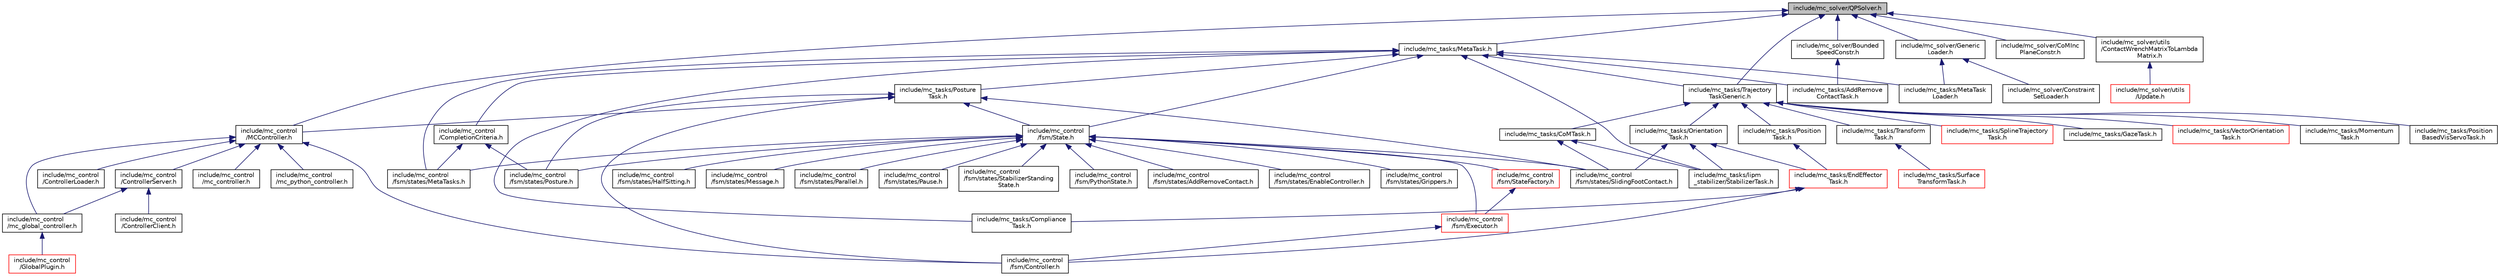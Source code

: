 digraph "include/mc_solver/QPSolver.h"
{
 // INTERACTIVE_SVG=YES
  edge [fontname="Helvetica",fontsize="10",labelfontname="Helvetica",labelfontsize="10"];
  node [fontname="Helvetica",fontsize="10",shape=record];
  Node73 [label="include/mc_solver/QPSolver.h",height=0.2,width=0.4,color="black", fillcolor="grey75", style="filled", fontcolor="black"];
  Node73 -> Node74 [dir="back",color="midnightblue",fontsize="10",style="solid",fontname="Helvetica"];
  Node74 [label="include/mc_tasks/MetaTask.h",height=0.2,width=0.4,color="black", fillcolor="white", style="filled",URL="$MetaTask_8h.html"];
  Node74 -> Node75 [dir="back",color="midnightblue",fontsize="10",style="solid",fontname="Helvetica"];
  Node75 [label="include/mc_control\l/CompletionCriteria.h",height=0.2,width=0.4,color="black", fillcolor="white", style="filled",URL="$CompletionCriteria_8h.html"];
  Node75 -> Node76 [dir="back",color="midnightblue",fontsize="10",style="solid",fontname="Helvetica"];
  Node76 [label="include/mc_control\l/fsm/states/MetaTasks.h",height=0.2,width=0.4,color="black", fillcolor="white", style="filled",URL="$MetaTasks_8h.html"];
  Node75 -> Node77 [dir="back",color="midnightblue",fontsize="10",style="solid",fontname="Helvetica"];
  Node77 [label="include/mc_control\l/fsm/states/Posture.h",height=0.2,width=0.4,color="black", fillcolor="white", style="filled",URL="$Posture_8h.html"];
  Node74 -> Node78 [dir="back",color="midnightblue",fontsize="10",style="solid",fontname="Helvetica"];
  Node78 [label="include/mc_tasks/Posture\lTask.h",height=0.2,width=0.4,color="black", fillcolor="white", style="filled",URL="$PostureTask_8h.html"];
  Node78 -> Node79 [dir="back",color="midnightblue",fontsize="10",style="solid",fontname="Helvetica"];
  Node79 [label="include/mc_control\l/MCController.h",height=0.2,width=0.4,color="black", fillcolor="white", style="filled",URL="$MCController_8h.html"];
  Node79 -> Node80 [dir="back",color="midnightblue",fontsize="10",style="solid",fontname="Helvetica"];
  Node80 [label="include/mc_control\l/ControllerServer.h",height=0.2,width=0.4,color="black", fillcolor="white", style="filled",URL="$ControllerServer_8h.html"];
  Node80 -> Node81 [dir="back",color="midnightblue",fontsize="10",style="solid",fontname="Helvetica"];
  Node81 [label="include/mc_control\l/ControllerClient.h",height=0.2,width=0.4,color="black", fillcolor="white", style="filled",URL="$ControllerClient_8h.html"];
  Node80 -> Node82 [dir="back",color="midnightblue",fontsize="10",style="solid",fontname="Helvetica"];
  Node82 [label="include/mc_control\l/mc_global_controller.h",height=0.2,width=0.4,color="black", fillcolor="white", style="filled",URL="$mc__global__controller_8h.html"];
  Node82 -> Node83 [dir="back",color="midnightblue",fontsize="10",style="solid",fontname="Helvetica"];
  Node83 [label="include/mc_control\l/GlobalPlugin.h",height=0.2,width=0.4,color="red", fillcolor="white", style="filled",URL="$GlobalPlugin_8h.html"];
  Node79 -> Node86 [dir="back",color="midnightblue",fontsize="10",style="solid",fontname="Helvetica"];
  Node86 [label="include/mc_control\l/ControllerLoader.h",height=0.2,width=0.4,color="black", fillcolor="white", style="filled",URL="$ControllerLoader_8h.html"];
  Node79 -> Node87 [dir="back",color="midnightblue",fontsize="10",style="solid",fontname="Helvetica"];
  Node87 [label="include/mc_control\l/fsm/Controller.h",height=0.2,width=0.4,color="black", fillcolor="white", style="filled",URL="$Controller_8h.html"];
  Node79 -> Node82 [dir="back",color="midnightblue",fontsize="10",style="solid",fontname="Helvetica"];
  Node79 -> Node88 [dir="back",color="midnightblue",fontsize="10",style="solid",fontname="Helvetica"];
  Node88 [label="include/mc_control\l/mc_controller.h",height=0.2,width=0.4,color="black", fillcolor="white", style="filled",URL="$mc__controller_8h.html"];
  Node79 -> Node89 [dir="back",color="midnightblue",fontsize="10",style="solid",fontname="Helvetica"];
  Node89 [label="include/mc_control\l/mc_python_controller.h",height=0.2,width=0.4,color="black", fillcolor="white", style="filled",URL="$mc__python__controller_8h.html"];
  Node78 -> Node90 [dir="back",color="midnightblue",fontsize="10",style="solid",fontname="Helvetica"];
  Node90 [label="include/mc_control\l/fsm/State.h",height=0.2,width=0.4,color="black", fillcolor="white", style="filled",URL="$State_8h.html"];
  Node90 -> Node91 [dir="back",color="midnightblue",fontsize="10",style="solid",fontname="Helvetica"];
  Node91 [label="include/mc_control\l/fsm/Executor.h",height=0.2,width=0.4,color="red", fillcolor="white", style="filled",URL="$Executor_8h.html"];
  Node91 -> Node87 [dir="back",color="midnightblue",fontsize="10",style="solid",fontname="Helvetica"];
  Node90 -> Node93 [dir="back",color="midnightblue",fontsize="10",style="solid",fontname="Helvetica"];
  Node93 [label="include/mc_control\l/fsm/StateFactory.h",height=0.2,width=0.4,color="red", fillcolor="white", style="filled",URL="$StateFactory_8h.html"];
  Node93 -> Node91 [dir="back",color="midnightblue",fontsize="10",style="solid",fontname="Helvetica"];
  Node90 -> Node95 [dir="back",color="midnightblue",fontsize="10",style="solid",fontname="Helvetica"];
  Node95 [label="include/mc_control\l/fsm/PythonState.h",height=0.2,width=0.4,color="black", fillcolor="white", style="filled",URL="$PythonState_8h.html"];
  Node90 -> Node96 [dir="back",color="midnightblue",fontsize="10",style="solid",fontname="Helvetica"];
  Node96 [label="include/mc_control\l/fsm/states/AddRemoveContact.h",height=0.2,width=0.4,color="black", fillcolor="white", style="filled",URL="$AddRemoveContact_8h.html"];
  Node90 -> Node97 [dir="back",color="midnightblue",fontsize="10",style="solid",fontname="Helvetica"];
  Node97 [label="include/mc_control\l/fsm/states/EnableController.h",height=0.2,width=0.4,color="black", fillcolor="white", style="filled",URL="$EnableController_8h.html"];
  Node90 -> Node98 [dir="back",color="midnightblue",fontsize="10",style="solid",fontname="Helvetica"];
  Node98 [label="include/mc_control\l/fsm/states/Grippers.h",height=0.2,width=0.4,color="black", fillcolor="white", style="filled",URL="$Grippers_8h.html"];
  Node90 -> Node99 [dir="back",color="midnightblue",fontsize="10",style="solid",fontname="Helvetica"];
  Node99 [label="include/mc_control\l/fsm/states/HalfSitting.h",height=0.2,width=0.4,color="black", fillcolor="white", style="filled",URL="$HalfSitting_8h.html"];
  Node90 -> Node100 [dir="back",color="midnightblue",fontsize="10",style="solid",fontname="Helvetica"];
  Node100 [label="include/mc_control\l/fsm/states/Message.h",height=0.2,width=0.4,color="black", fillcolor="white", style="filled",URL="$Message_8h.html"];
  Node90 -> Node76 [dir="back",color="midnightblue",fontsize="10",style="solid",fontname="Helvetica"];
  Node90 -> Node101 [dir="back",color="midnightblue",fontsize="10",style="solid",fontname="Helvetica"];
  Node101 [label="include/mc_control\l/fsm/states/Parallel.h",height=0.2,width=0.4,color="black", fillcolor="white", style="filled",URL="$Parallel_8h.html"];
  Node90 -> Node102 [dir="back",color="midnightblue",fontsize="10",style="solid",fontname="Helvetica"];
  Node102 [label="include/mc_control\l/fsm/states/Pause.h",height=0.2,width=0.4,color="black", fillcolor="white", style="filled",URL="$Pause_8h.html"];
  Node90 -> Node77 [dir="back",color="midnightblue",fontsize="10",style="solid",fontname="Helvetica"];
  Node90 -> Node103 [dir="back",color="midnightblue",fontsize="10",style="solid",fontname="Helvetica"];
  Node103 [label="include/mc_control\l/fsm/states/SlidingFootContact.h",height=0.2,width=0.4,color="black", fillcolor="white", style="filled",URL="$SlidingFootContact_8h.html"];
  Node90 -> Node104 [dir="back",color="midnightblue",fontsize="10",style="solid",fontname="Helvetica"];
  Node104 [label="include/mc_control\l/fsm/states/StabilizerStanding\lState.h",height=0.2,width=0.4,color="black", fillcolor="white", style="filled",URL="$StabilizerStandingState_8h.html"];
  Node78 -> Node87 [dir="back",color="midnightblue",fontsize="10",style="solid",fontname="Helvetica"];
  Node78 -> Node77 [dir="back",color="midnightblue",fontsize="10",style="solid",fontname="Helvetica"];
  Node78 -> Node103 [dir="back",color="midnightblue",fontsize="10",style="solid",fontname="Helvetica"];
  Node74 -> Node90 [dir="back",color="midnightblue",fontsize="10",style="solid",fontname="Helvetica"];
  Node74 -> Node105 [dir="back",color="midnightblue",fontsize="10",style="solid",fontname="Helvetica"];
  Node105 [label="include/mc_tasks/Trajectory\lTaskGeneric.h",height=0.2,width=0.4,color="black", fillcolor="white", style="filled",URL="$TrajectoryTaskGeneric_8h.html"];
  Node105 -> Node106 [dir="back",color="midnightblue",fontsize="10",style="solid",fontname="Helvetica"];
  Node106 [label="include/mc_tasks/Orientation\lTask.h",height=0.2,width=0.4,color="black", fillcolor="white", style="filled",URL="$OrientationTask_8h.html"];
  Node106 -> Node107 [dir="back",color="midnightblue",fontsize="10",style="solid",fontname="Helvetica"];
  Node107 [label="include/mc_tasks/EndEffector\lTask.h",height=0.2,width=0.4,color="red", fillcolor="white", style="filled",URL="$EndEffectorTask_8h.html"];
  Node107 -> Node87 [dir="back",color="midnightblue",fontsize="10",style="solid",fontname="Helvetica"];
  Node107 -> Node109 [dir="back",color="midnightblue",fontsize="10",style="solid",fontname="Helvetica"];
  Node109 [label="include/mc_tasks/Compliance\lTask.h",height=0.2,width=0.4,color="black", fillcolor="white", style="filled",URL="$ComplianceTask_8h.html"];
  Node106 -> Node103 [dir="back",color="midnightblue",fontsize="10",style="solid",fontname="Helvetica"];
  Node106 -> Node110 [dir="back",color="midnightblue",fontsize="10",style="solid",fontname="Helvetica"];
  Node110 [label="include/mc_tasks/lipm\l_stabilizer/StabilizerTask.h",height=0.2,width=0.4,color="black", fillcolor="white", style="filled",URL="$StabilizerTask_8h.html"];
  Node105 -> Node111 [dir="back",color="midnightblue",fontsize="10",style="solid",fontname="Helvetica"];
  Node111 [label="include/mc_tasks/Position\lTask.h",height=0.2,width=0.4,color="black", fillcolor="white", style="filled",URL="$PositionTask_8h.html"];
  Node111 -> Node107 [dir="back",color="midnightblue",fontsize="10",style="solid",fontname="Helvetica"];
  Node105 -> Node112 [dir="back",color="midnightblue",fontsize="10",style="solid",fontname="Helvetica"];
  Node112 [label="include/mc_tasks/CoMTask.h",height=0.2,width=0.4,color="black", fillcolor="white", style="filled",URL="$CoMTask_8h.html"];
  Node112 -> Node103 [dir="back",color="midnightblue",fontsize="10",style="solid",fontname="Helvetica"];
  Node112 -> Node110 [dir="back",color="midnightblue",fontsize="10",style="solid",fontname="Helvetica"];
  Node105 -> Node113 [dir="back",color="midnightblue",fontsize="10",style="solid",fontname="Helvetica"];
  Node113 [label="include/mc_tasks/Transform\lTask.h",height=0.2,width=0.4,color="black", fillcolor="white", style="filled",URL="$TransformTask_8h.html"];
  Node113 -> Node114 [dir="back",color="midnightblue",fontsize="10",style="solid",fontname="Helvetica"];
  Node114 [label="include/mc_tasks/Surface\lTransformTask.h",height=0.2,width=0.4,color="red", fillcolor="white", style="filled",URL="$SurfaceTransformTask_8h.html"];
  Node105 -> Node119 [dir="back",color="midnightblue",fontsize="10",style="solid",fontname="Helvetica"];
  Node119 [label="include/mc_tasks/SplineTrajectory\lTask.h",height=0.2,width=0.4,color="red", fillcolor="white", style="filled",URL="$SplineTrajectoryTask_8h.html"];
  Node105 -> Node122 [dir="back",color="midnightblue",fontsize="10",style="solid",fontname="Helvetica"];
  Node122 [label="include/mc_tasks/GazeTask.h",height=0.2,width=0.4,color="black", fillcolor="white", style="filled",URL="$GazeTask_8h.html"];
  Node105 -> Node123 [dir="back",color="midnightblue",fontsize="10",style="solid",fontname="Helvetica"];
  Node123 [label="include/mc_tasks/VectorOrientation\lTask.h",height=0.2,width=0.4,color="red", fillcolor="white", style="filled",URL="$VectorOrientationTask_8h.html"];
  Node105 -> Node128 [dir="back",color="midnightblue",fontsize="10",style="solid",fontname="Helvetica"];
  Node128 [label="include/mc_tasks/Momentum\lTask.h",height=0.2,width=0.4,color="black", fillcolor="white", style="filled",URL="$MomentumTask_8h.html"];
  Node105 -> Node129 [dir="back",color="midnightblue",fontsize="10",style="solid",fontname="Helvetica"];
  Node129 [label="include/mc_tasks/Position\lBasedVisServoTask.h",height=0.2,width=0.4,color="black", fillcolor="white", style="filled",URL="$PositionBasedVisServoTask_8h.html"];
  Node74 -> Node76 [dir="back",color="midnightblue",fontsize="10",style="solid",fontname="Helvetica"];
  Node74 -> Node130 [dir="back",color="midnightblue",fontsize="10",style="solid",fontname="Helvetica"];
  Node130 [label="include/mc_tasks/AddRemove\lContactTask.h",height=0.2,width=0.4,color="black", fillcolor="white", style="filled",URL="$AddRemoveContactTask_8h.html"];
  Node74 -> Node109 [dir="back",color="midnightblue",fontsize="10",style="solid",fontname="Helvetica"];
  Node74 -> Node110 [dir="back",color="midnightblue",fontsize="10",style="solid",fontname="Helvetica"];
  Node74 -> Node131 [dir="back",color="midnightblue",fontsize="10",style="solid",fontname="Helvetica"];
  Node131 [label="include/mc_tasks/MetaTask\lLoader.h",height=0.2,width=0.4,color="black", fillcolor="white", style="filled",URL="$MetaTaskLoader_8h.html"];
  Node73 -> Node79 [dir="back",color="midnightblue",fontsize="10",style="solid",fontname="Helvetica"];
  Node73 -> Node105 [dir="back",color="midnightblue",fontsize="10",style="solid",fontname="Helvetica"];
  Node73 -> Node132 [dir="back",color="midnightblue",fontsize="10",style="solid",fontname="Helvetica"];
  Node132 [label="include/mc_solver/Bounded\lSpeedConstr.h",height=0.2,width=0.4,color="black", fillcolor="white", style="filled",URL="$BoundedSpeedConstr_8h.html"];
  Node132 -> Node130 [dir="back",color="midnightblue",fontsize="10",style="solid",fontname="Helvetica"];
  Node73 -> Node133 [dir="back",color="midnightblue",fontsize="10",style="solid",fontname="Helvetica"];
  Node133 [label="include/mc_solver/CoMInc\lPlaneConstr.h",height=0.2,width=0.4,color="black", fillcolor="white", style="filled",URL="$CoMIncPlaneConstr_8h.html"];
  Node73 -> Node134 [dir="back",color="midnightblue",fontsize="10",style="solid",fontname="Helvetica"];
  Node134 [label="include/mc_solver/Generic\lLoader.h",height=0.2,width=0.4,color="black", fillcolor="white", style="filled",URL="$GenericLoader_8h.html"];
  Node134 -> Node135 [dir="back",color="midnightblue",fontsize="10",style="solid",fontname="Helvetica"];
  Node135 [label="include/mc_solver/Constraint\lSetLoader.h",height=0.2,width=0.4,color="black", fillcolor="white", style="filled",URL="$ConstraintSetLoader_8h.html"];
  Node134 -> Node131 [dir="back",color="midnightblue",fontsize="10",style="solid",fontname="Helvetica"];
  Node73 -> Node136 [dir="back",color="midnightblue",fontsize="10",style="solid",fontname="Helvetica"];
  Node136 [label="include/mc_solver/utils\l/ContactWrenchMatrixToLambda\lMatrix.h",height=0.2,width=0.4,color="black", fillcolor="white", style="filled",URL="$ContactWrenchMatrixToLambdaMatrix_8h.html"];
  Node136 -> Node137 [dir="back",color="midnightblue",fontsize="10",style="solid",fontname="Helvetica"];
  Node137 [label="include/mc_solver/utils\l/Update.h",height=0.2,width=0.4,color="red", fillcolor="white", style="filled",URL="$Update_8h.html"];
}
